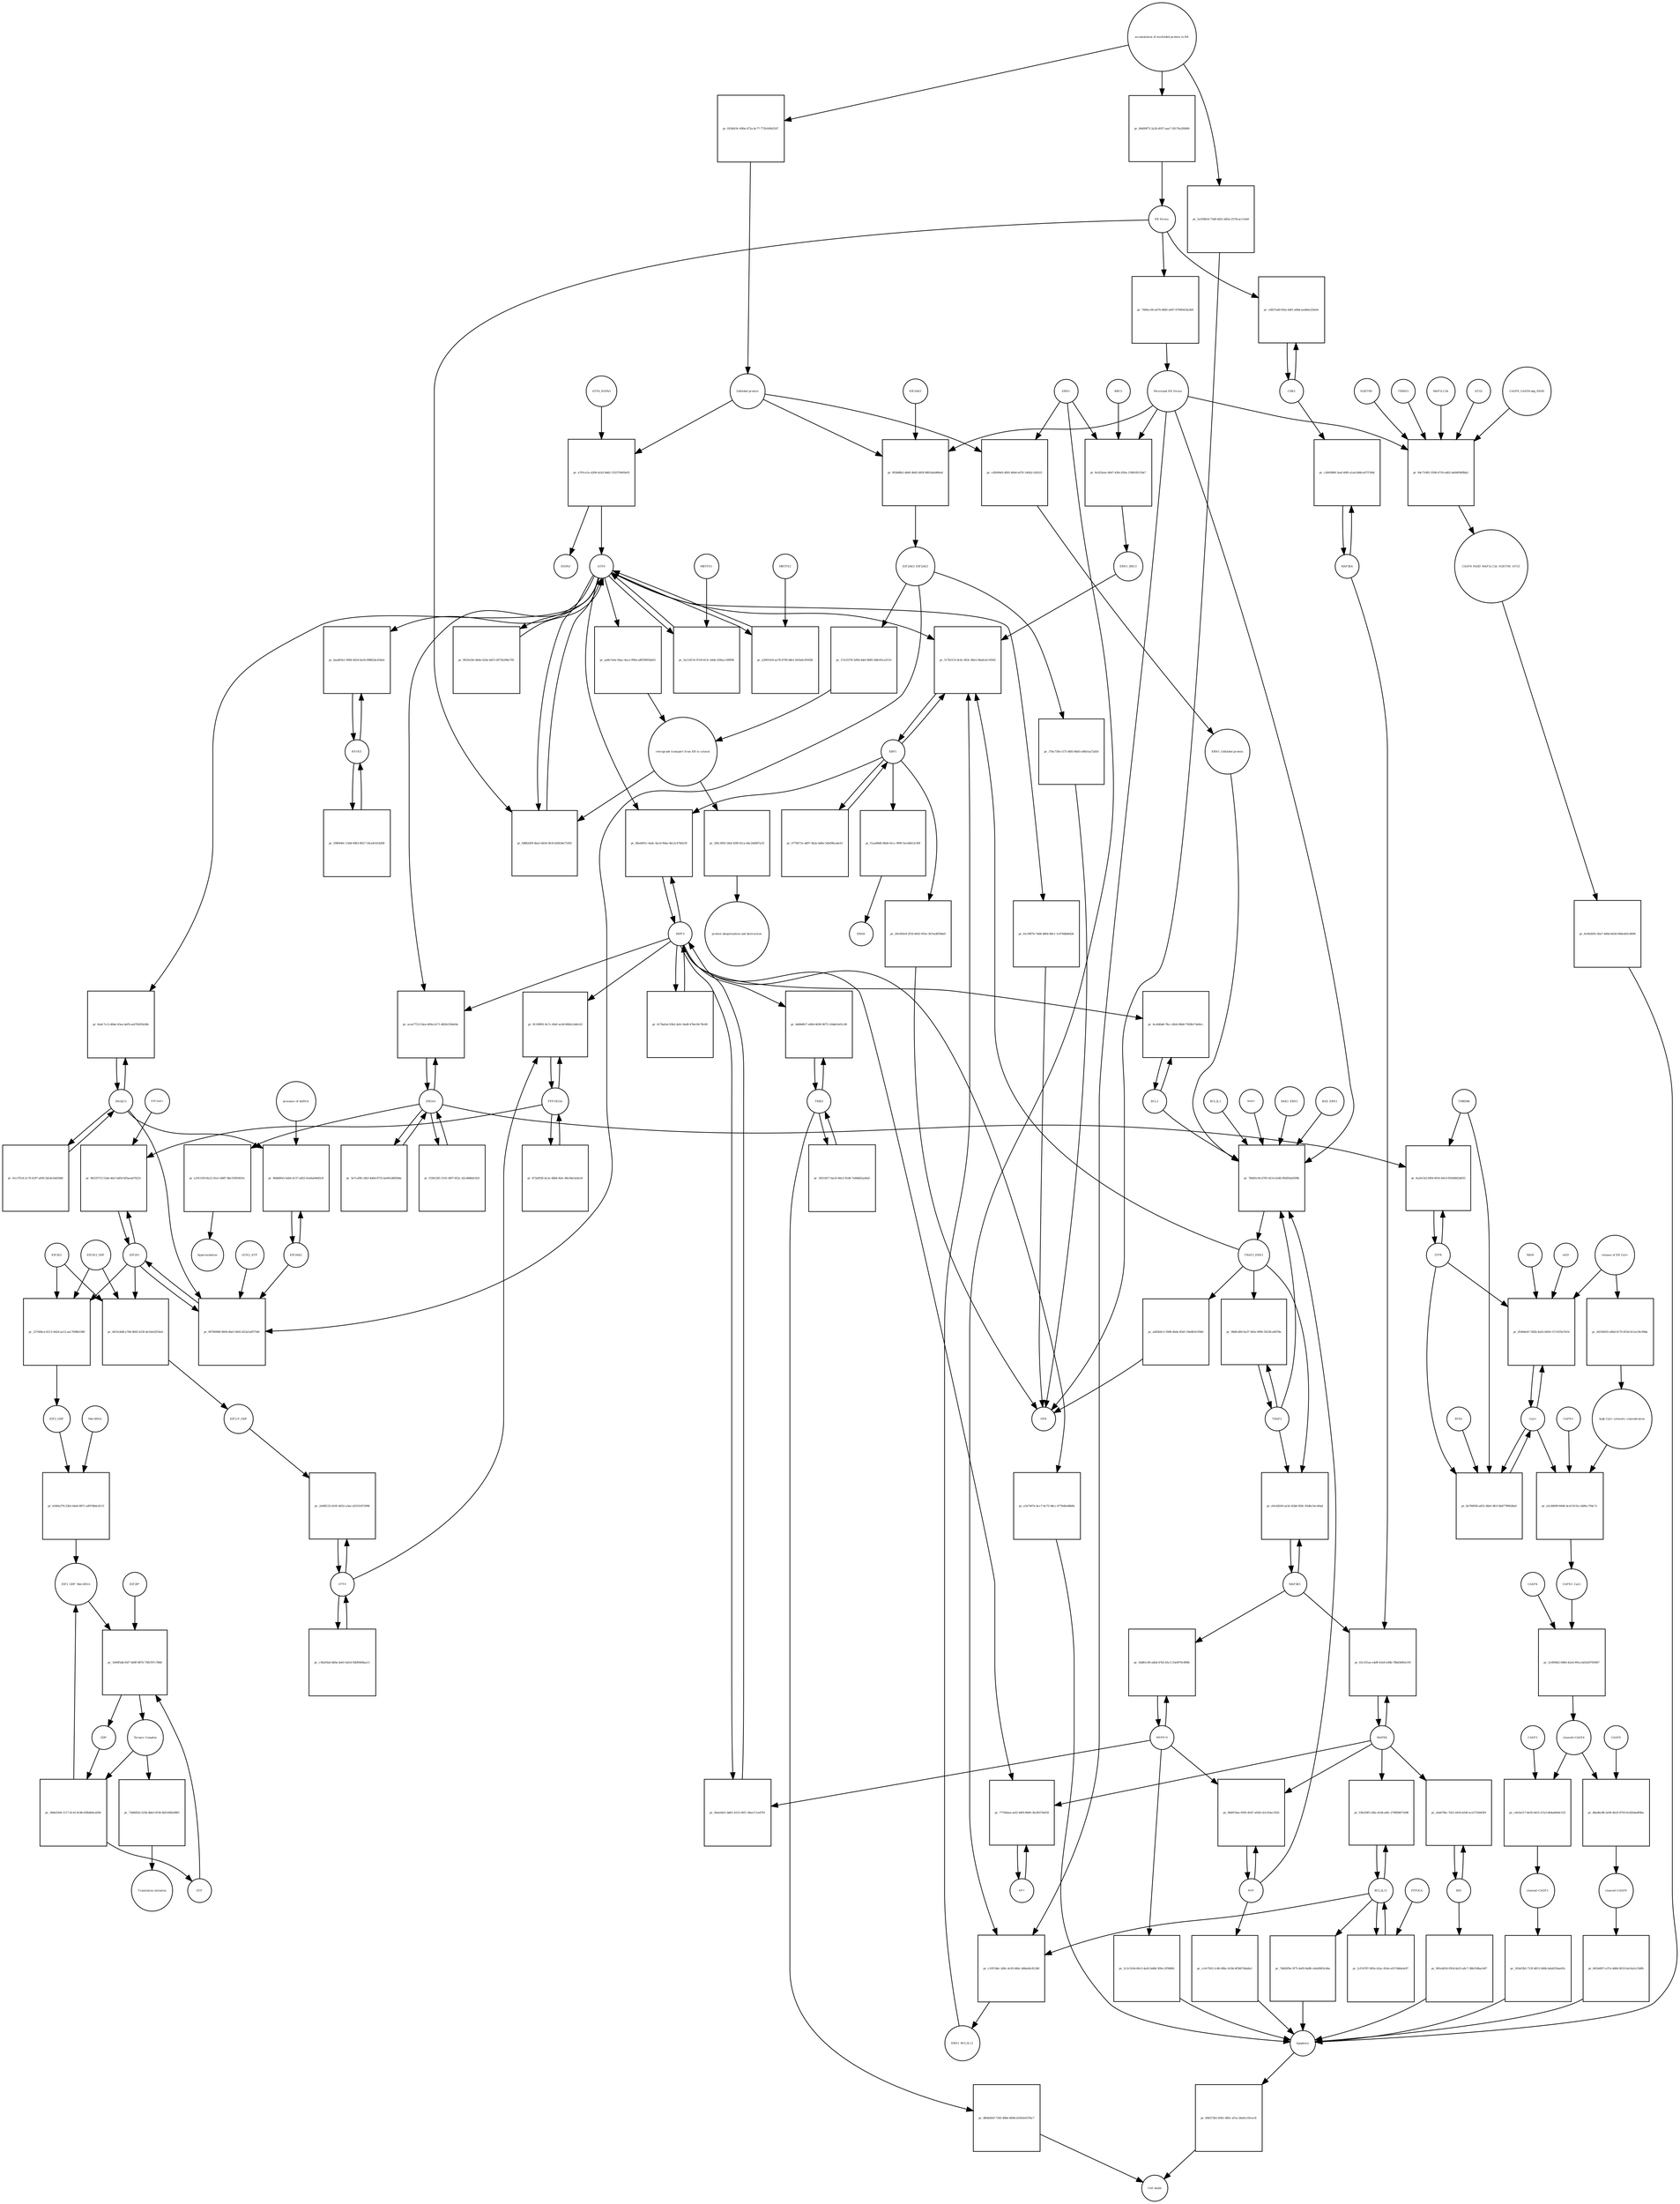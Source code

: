 strict digraph  {
ATF6_HSPA5 [annotation="", bipartite=0, cls=complex, fontsize=4, label=ATF6_HSPA5, shape=circle];
"pr_a701ce1e-4206-4cb2-8dd1-532579493e05" [annotation="", bipartite=1, cls=process, fontsize=4, label="pr_a701ce1e-4206-4cb2-8dd1-532579493e05", shape=square];
ATF6 [annotation="urn_miriam_hgnc.symbol_ATF6", bipartite=0, cls=macromolecule, fontsize=4, label=ATF6, shape=circle];
HSPA5 [annotation="urn_miriam_hgnc.symbol_HSPA5", bipartite=0, cls=macromolecule, fontsize=4, label=HSPA5, shape=circle];
"Unfolded protein" [annotation="", bipartite=0, cls=macromolecule, fontsize=4, label="Unfolded protein", shape=circle];
ERN1 [annotation="urn_miriam_hgnc.symbol_ERN1", bipartite=0, cls=macromolecule, fontsize=4, label=ERN1, shape=circle];
"pr_cd5009d3-4fb5-406d-a676-14fd2c1d5433" [annotation="", bipartite=1, cls=process, fontsize=4, label="pr_cd5009d3-4fb5-406d-a676-14fd2c1d5433", shape=square];
"ERN1_Unfolded protein" [annotation="", bipartite=0, cls=complex, fontsize=4, label="ERN1_Unfolded protein", shape=circle];
EIF2AK3_EIF2AK3 [annotation="", bipartite=0, cls=complex, fontsize=4, label=EIF2AK3_EIF2AK3, shape=circle];
"pr_57a33376-5d9d-4def-8bf0-5d8c65ca5510" [annotation="", bipartite=1, cls=process, fontsize=4, label="pr_57a33376-5d9d-4def-8bf0-5d8c65ca5510", shape=square];
"retrograde transport from ER to cytosol" [annotation="", bipartite=0, cls=phenotype, fontsize=4, label="retrograde transport from ER to cytosol", shape=circle];
"pr_aa8e7e4a-5bac-4ace-990a-a8f59995da03" [annotation="", bipartite=1, cls=process, fontsize=4, label="pr_aa8e7e4a-5bac-4ace-990a-a8f59995da03", shape=square];
"pr_26fc3959-34af-458f-81ca-6bc24d967a35" [annotation="", bipartite=1, cls=process, fontsize=4, label="pr_26fc3959-34af-458f-81ca-6bc24d967a35", shape=square];
"protein ubiquitination and destruction" [annotation="", bipartite=0, cls=phenotype, fontsize=4, label="protein ubiquitination and destruction", shape=circle];
"pr_78d45c04-d765-4214-b246-ff6d50ad599b" [annotation="", bipartite=1, cls=process, fontsize=4, label="pr_78d45c04-d765-4214-b246-ff6d50ad599b", shape=square];
TRAF2_ERN1 [annotation="", bipartite=0, cls=complex, fontsize=4, label=TRAF2_ERN1, shape=circle];
BAK1_ERN1 [annotation="", bipartite=0, cls=complex, fontsize=4, label=BAK1_ERN1, shape=circle];
BAX_ERN1 [annotation="", bipartite=0, cls=complex, fontsize=4, label=BAX_ERN1, shape=circle];
BCL2 [annotation="urn_miriam_hgnc.symbol_BCL2", bipartite=0, cls="nucleic acid feature", fontsize=4, label=BCL2, shape=circle];
BCL2L1 [annotation="urn_miriam_hgnc.symbol_BCL2L1", bipartite=0, cls=macromolecule, fontsize=4, label=BCL2L1, shape=circle];
"Persistant ER Stress" [annotation="", bipartite=0, cls=phenotype, fontsize=4, label="Persistant ER Stress", shape=circle];
BAX [annotation="urn_miriam_hgnc.symbol_BAX", bipartite=0, cls=macromolecule, fontsize=4, label=BAX, shape=circle];
BAK1 [annotation="urn_miriam_hgnc.symbol_BAK1", bipartite=0, cls=macromolecule, fontsize=4, label=BAK1, shape=circle];
TRAF2 [annotation="urn_miriam_hgnc.symbol_TRAF2", bipartite=0, cls=macromolecule, fontsize=4, label=TRAF2, shape=circle];
XBP1 [annotation="urn_miriam_hgnc.symbol_XBP1", bipartite=0, cls=macromolecule, fontsize=4, label=XBP1, shape=circle];
"pr_517b5153-dc4c-463c-86e2-6ba6c6c18562" [annotation="", bipartite=1, cls=process, fontsize=4, label="pr_517b5153-dc4c-463c-86e2-6ba6c6c18562", shape=square];
ERN1_BBC3 [annotation="", bipartite=0, cls=complex, fontsize=4, label=ERN1_BBC3, shape=circle];
ERN1_BCL2L11 [annotation="", bipartite=0, cls=complex, fontsize=4, label=ERN1_BCL2L11, shape=circle];
"pr_0776671e-dd97-4b2e-bd0e-5def98cade10" [annotation="", bipartite=1, cls=process, fontsize=4, label="pr_0776671e-dd97-4b2e-bd0e-5def98cade10", shape=square];
"pr_f1aa08d6-98a8-41cc-9f99-5ec6dd12c90f" [annotation="", bipartite=1, cls=process, fontsize=4, label="pr_f1aa08d6-98a8-41cc-9f99-5ec6dd12c90f", shape=square];
ERAD [annotation="", bipartite=0, cls=phenotype, fontsize=4, label=ERAD, shape=circle];
"pr_20c650e9-2f18-4643-955e-3b7ea4f508a9" [annotation="", bipartite=1, cls=process, fontsize=4, label="pr_20c650e9-2f18-4643-955e-3b7ea4f508a9", shape=square];
UPR [annotation="", bipartite=0, cls=phenotype, fontsize=4, label=UPR, shape=circle];
"pr_98dfcd00-0a37-445e-9f06-5923fce6878a" [annotation="", bipartite=1, cls=process, fontsize=4, label="pr_98dfcd00-0a37-445e-9f06-5923fce6878a", shape=square];
MAPK8 [annotation="urn_miriam_hgnc.symbol_MAPK8", bipartite=0, cls=macromolecule, fontsize=4, label=MAPK8, shape=circle];
"pr_63c331ae-e4d9-43e8-b38b-78b63685e195" [annotation="", bipartite=1, cls=process, fontsize=4, label="pr_63c331ae-e4d9-43e8-b38b-78b63685e195", shape=square];
MAP3K4 [annotation="urn_miriam_hgnc.symbol_MAP3K4", bipartite=0, cls=macromolecule, fontsize=4, label=MAP3K4, shape=circle];
MAP3K5 [annotation="urn_miriam_hgnc.symbol_MAP3K5", bipartite=0, cls=macromolecule, fontsize=4, label=MAP3K5, shape=circle];
MAPK14 [annotation="urn_miriam_hgnc.symbol_MAPK14", bipartite=0, cls=macromolecule, fontsize=4, label=MAPK14, shape=circle];
"pr_5dd81c69-a4b4-47b5-b5c3-33e9f70c890b" [annotation="", bipartite=1, cls=process, fontsize=4, label="pr_5dd81c69-a4b4-47b5-b5c3-33e9f70c890b", shape=square];
"pr_2c2c5164-60c3-4a42-bd8d-309cc3f588fd" [annotation="", bipartite=1, cls=process, fontsize=4, label="pr_2c2c5164-60c3-4a42-bd8d-309cc3f588fd", shape=square];
Apoptosis [annotation="", bipartite=0, cls=phenotype, fontsize=4, label=Apoptosis, shape=circle];
DDIT3 [annotation="urn_miriam_hgnc.symbol_DDIT3", bipartite=0, cls=macromolecule, fontsize=4, label=DDIT3, shape=circle];
"pr_5beed421-bd61-4315-95f1-38aa7c1ed701" [annotation="", bipartite=1, cls=process, fontsize=4, label="pr_5beed421-bd61-4315-95f1-38aa7c1ed701", shape=square];
"pr_e3e7407a-bcc7-4c75-9dcc-677b4fa48b0b" [annotation="", bipartite=1, cls=process, fontsize=4, label="pr_e3e7407a-bcc7-4c75-9dcc-677b4fa48b0b", shape=square];
"pr_4cefd6dd-78cc-4feb-96b8-7928b17de8cc" [annotation="", bipartite=1, cls=process, fontsize=4, label="pr_4cefd6dd-78cc-4feb-96b8-7928b17de8cc", shape=square];
"pr_fd882d59-4ba3-4b34-9fc8-b56f3de71845" [annotation="", bipartite=1, cls=process, fontsize=4, label="pr_fd882d59-4ba3-4b34-9fc8-b56f3de71845", shape=square];
"ER Stress" [annotation="", bipartite=0, cls=phenotype, fontsize=4, label="ER Stress", shape=circle];
"pr_5a11d116-97e9-413c-b44e-436acc5f6f96" [annotation="", bipartite=1, cls=process, fontsize=4, label="pr_5a11d116-97e9-413c-b44e-436acc5f6f96", shape=square];
MBTPS1 [annotation="urn_miriam_hgnc.symbol_MBTPS1", bipartite=0, cls=macromolecule, fontsize=4, label=MBTPS1, shape=circle];
"pr_a20010c8-aa78-4709-b8e1-b93a6c9592bf" [annotation="", bipartite=1, cls=process, fontsize=4, label="pr_a20010c8-aa78-4709-b8e1-b93a6c9592bf", shape=square];
MBTPS2 [annotation="urn_miriam_hgnc.symbol_MBTPS2", bipartite=0, cls=macromolecule, fontsize=4, label=MBTPS2, shape=circle];
"pr_9025e5fe-b6de-420a-bd15-d972b296e795" [annotation="", bipartite=1, cls=process, fontsize=4, label="pr_9025e5fe-b6de-420a-bd15-d972b296e795", shape=square];
"pr_417bafa4-03b2-4efc-9ad0-47be18c78c80" [annotation="", bipartite=1, cls=process, fontsize=4, label="pr_417bafa4-03b2-4efc-9ad0-47be18c78c80", shape=square];
"pr_86ed491c-6adc-4acb-99aa-4bc5c47b0259" [annotation="", bipartite=1, cls=process, fontsize=4, label="pr_86ed491c-6adc-4acb-99aa-4bc5c47b0259", shape=square];
EIF2S1 [annotation="urn_miriam_hgnc.symbol_EIF2S1", bipartite=0, cls=macromolecule, fontsize=4, label=EIF2S1, shape=circle];
"pr_89706968-0b94-4be5-8443-823a5af07546" [annotation="", bipartite=1, cls=process, fontsize=4, label="pr_89706968-0b94-4be5-8443-823a5af07546", shape=square];
GCN2_ATP [annotation="", bipartite=0, cls=complex, fontsize=4, label=GCN2_ATP, shape=circle];
EIF2AK2 [annotation="urn_miriam_hgnc.symbol_EIF2AK2", bipartite=0, cls=macromolecule, fontsize=4, label=EIF2AK2, shape=circle];
DNAJC3 [annotation="urn_miriam_hgnc.symbol_DNAJC3", bipartite=0, cls=macromolecule, fontsize=4, label=DNAJC3, shape=circle];
EIF2S2 [annotation="urn_miriam_hgnc.symbol_EIF2S2", bipartite=0, cls=macromolecule, fontsize=4, label=EIF2S2, shape=circle];
"pr_22740bce-6213-442d-ae12-aec7698b3380" [annotation="", bipartite=1, cls=process, fontsize=4, label="pr_22740bce-6213-442d-ae12-aec7698b3380", shape=square];
EIF2S3_GDP [annotation="", bipartite=0, cls=complex, fontsize=4, label=EIF2S3_GDP, shape=circle];
EIF2_GDP [annotation="", bipartite=0, cls=complex, fontsize=4, label=EIF2_GDP, shape=circle];
"EIF2_GDP_Met-tRNA" [annotation="", bipartite=0, cls=complex, fontsize=4, label="EIF2_GDP_Met-tRNA", shape=circle];
"pr_1669f5db-65f7-469f-9870-75fb787c7868" [annotation="", bipartite=1, cls=process, fontsize=4, label="pr_1669f5db-65f7-469f-9870-75fb787c7868", shape=square];
"Ternary Complex" [annotation="", bipartite=0, cls=complex, fontsize=4, label="Ternary Complex", shape=circle];
"EIF2B*" [annotation="", bipartite=0, cls=complex, fontsize=4, label="EIF2B*", shape=circle];
GTP [annotation="urn_miriam_obo.chebi_CHEBI%3A57600", bipartite=0, cls="simple chemical", fontsize=4, label=GTP, shape=circle];
GDP [annotation="urn_miriam_obo.chebi_CHEBI%3A65180", bipartite=0, cls="simple chemical", fontsize=4, label=GDP, shape=circle];
"pr_366e0304-1117-4116-9c9b-65fb464cd290" [annotation="", bipartite=1, cls=process, fontsize=4, label="pr_366e0304-1117-4116-9c9b-65fb464cd290", shape=square];
ATF4 [annotation="urn_miriam_hgnc.symbol_ATF4", bipartite=0, cls=macromolecule, fontsize=4, label=ATF4, shape=circle];
"pr_2e68f125-d105-4032-a3ee-af253187299b" [annotation="", bipartite=1, cls=process, fontsize=4, label="pr_2e68f125-d105-4032-a3ee-af253187299b", shape=square];
"EIF2-P_GDP" [annotation="", bipartite=0, cls=complex, fontsize=4, label="EIF2-P_GDP", shape=circle];
"pr_c30a93a0-db9a-4e61-bd1d-92bf9408aa11" [annotation="", bipartite=1, cls=process, fontsize=4, label="pr_c30a93a0-db9a-4e61-bd1d-92bf9408aa11", shape=square];
PPP1R15A [annotation="urn_miriam_hgnc.symbol_PPP1R15A", bipartite=0, cls=macromolecule, fontsize=4, label=PPP1R15A, shape=circle];
"pr_81189f01-8c7c-49ef-acb9-8fdb1cbbfc43" [annotation="", bipartite=1, cls=process, fontsize=4, label="pr_81189f01-8c7c-49ef-acb9-8fdb1cbbfc43", shape=square];
"pr_872af926-dc2e-48b4-9efc-86c9de3a0a18" [annotation="", bipartite=1, cls=process, fontsize=4, label="pr_872af926-dc2e-48b4-9efc-86c9de3a0a18", shape=square];
"pr_73d60f2d-325b-4bb3-9530-8d5160b208f5" [annotation="", bipartite=1, cls=process, fontsize=4, label="pr_73d60f2d-325b-4bb3-9530-8d5160b208f5", shape=square];
"Translation initiation" [annotation="", bipartite=0, cls=phenotype, fontsize=4, label="Translation initiation", shape=circle];
"pr_e0cd2b50-ae3e-42bb-928c-83d6c5ec40ad" [annotation="", bipartite=1, cls=process, fontsize=4, label="pr_e0cd2b50-ae3e-42bb-928c-83d6c5ec40ad", shape=square];
ERO1A [annotation="urn_miriam_hgnc.symbol_ERO1A", bipartite=0, cls=macromolecule, fontsize=4, label=ERO1A, shape=circle];
"pr_acee7723-53ea-409a-b171-d82b1504efdc" [annotation="", bipartite=1, cls=process, fontsize=4, label="pr_acee7723-53ea-409a-b171-d82b1504efdc", shape=square];
"pr_f3381285-5191-4f97-852c-42cd68bd1420" [annotation="", bipartite=1, cls=process, fontsize=4, label="pr_f3381285-5191-4f97-852c-42cd68bd1420", shape=square];
"pr_0b535715-53eb-4dcf-bd54-bf5aeab78221" [annotation="", bipartite=1, cls=process, fontsize=4, label="pr_0b535715-53eb-4dcf-bd54-bf5aeab78221", shape=square];
EIF2AK1 [annotation="urn_miriam_hgnc.symbol_EIF2AK1", bipartite=0, cls=macromolecule, fontsize=4, label=EIF2AK1, shape=circle];
"pr_0b697dea-9395-4547-a938-cb1c83ac5502" [annotation="", bipartite=1, cls=process, fontsize=4, label="pr_0b697dea-9395-4547-a938-cb1c83ac5502", shape=square];
"pr_ccfe7503-1c86-49bc-b19d-df36076da8a1" [annotation="", bipartite=1, cls=process, fontsize=4, label="pr_ccfe7503-1c86-49bc-b19d-df36076da8a1", shape=square];
"Ca2+" [annotation="urn_miriam_obo.chebi_CHEBI%3A29108", bipartite=0, cls="simple chemical", fontsize=4, label="Ca2+", shape=circle];
"pr_d5464eb7-582b-4a42-b656-157c835e7b1b" [annotation="", bipartite=1, cls=process, fontsize=4, label="pr_d5464eb7-582b-4a42-b656-157c835e7b1b", shape=square];
"release of ER Ca2+" [annotation="", bipartite=0, cls=phenotype, fontsize=4, label="release of ER Ca2+", shape=circle];
ITPR [annotation="urn_miriam_hgnc.symbol_ITPR1|urn_miriam_hgnc.symbol_ITPR2|urn_miriam_hgnc.symbol_ITPR3", bipartite=0, cls=macromolecule, fontsize=4, label=ITPR, shape=circle];
MAM [annotation="", bipartite=0, cls=phenotype, fontsize=4, label=MAM, shape=circle];
s619 [annotation="", bipartite=0, cls=complex, fontsize=4, label=s619, shape=circle];
"pr_c2b93888-3aaf-40f0-a1ad-b88ced73749d" [annotation="", bipartite=1, cls=process, fontsize=4, label="pr_c2b93888-3aaf-40f0-a1ad-b88ced73749d", shape=square];
CDK5 [annotation="urn_miriam_hgnc.symbol_CDK5", bipartite=0, cls=macromolecule, fontsize=4, label=CDK5, shape=circle];
"pr_c6837ad0-f02e-4df1-a0bd-aed44e220e0c" [annotation="", bipartite=1, cls="uncertain process", fontsize=4, label="pr_c6837ad0-f02e-4df1-a0bd-aed44e220e0c", shape=square];
"pr_00d373b1-839c-485c-af1a-24a9cc05cec8" [annotation="", bipartite=1, cls=process, fontsize=4, label="pr_00d373b1-839c-485c-af1a-24a9cc05cec8", shape=square];
"Cell death" [annotation="", bipartite=0, cls=phenotype, fontsize=4, label="Cell death", shape=circle];
"pr_be78495b-a651-4bb1-8fcf-8a87789628a0" [annotation="", bipartite=1, cls=process, fontsize=4, label="pr_be78495b-a651-4bb1-8fcf-8a87789628a0", shape=square];
TMBIM6 [annotation="urn_miriam_hgnc.symbol_TMBIM6", bipartite=0, cls=macromolecule, fontsize=4, label=TMBIM6, shape=circle];
RYR1 [annotation="urn_miriam_hgnc.symbol_RYR1", bipartite=0, cls=macromolecule, fontsize=4, label=RYR1, shape=circle];
EIF2AK3 [annotation="urn_miriam_hgnc.symbol_EIF2AK3", bipartite=0, cls=macromolecule, fontsize=4, label=EIF2AK3, shape=circle];
"pr_f83b88b2-4b60-4b82-883f-8861bab966ed" [annotation="", bipartite=1, cls=process, fontsize=4, label="pr_f83b88b2-4b60-4b82-883f-8861bab966ed", shape=square];
"pr_a19131f9-8a12-41e1-b887-8bc55993816c" [annotation="", bipartite=1, cls=process, fontsize=4, label="pr_a19131f9-8a12-41e1-b887-8bc55993816c", shape=square];
hyperoxidation [annotation="", bipartite=0, cls=phenotype, fontsize=4, label=hyperoxidation, shape=circle];
"pr_3e7cef8f-c6b3-4d0d-8755-ba941d8658de" [annotation="", bipartite=1, cls=process, fontsize=4, label="pr_3e7cef8f-c6b3-4d0d-8755-ba941d8658de", shape=square];
"pr_7694cc00-a676-48d5-a697-67000418a5b9" [annotation="", bipartite=1, cls=process, fontsize=4, label="pr_7694cc00-a676-48d5-a697-67000418a5b9", shape=square];
"CASP8_CASP8-ubq_FADD" [annotation="", bipartite=0, cls=complex, fontsize=4, label="CASP8_CASP8-ubq_FADD", shape=circle];
"pr_84c71085-3598-4718-ad62-de84f94f9bb2" [annotation="", bipartite=1, cls=process, fontsize=4, label="pr_84c71085-3598-4718-ad62-de84f94f9bb2", shape=square];
"SQSTM1 " [annotation="urn_miriam_hgnc.symbol_SQSTM1", bipartite=0, cls=macromolecule, fontsize=4, label="SQSTM1 ", shape=circle];
CASP8_FADD_MAP1LC3A_SQSTM1_ATG5 [annotation="", bipartite=0, cls=complex, fontsize=4, label=CASP8_FADD_MAP1LC3A_SQSTM1_ATG5, shape=circle];
TRIM13 [annotation="urn_miriam_hgnc.symbol_TRIM13", bipartite=0, cls=macromolecule, fontsize=4, label=TRIM13, shape=circle];
MAP1LC3A [annotation="urn_miriam_hgnc.symbol_MAP1LC3A", bipartite=0, cls=macromolecule, fontsize=4, label=MAP1LC3A, shape=circle];
ATG5 [annotation="urn_miriam_hgnc.symbol_ATG5", bipartite=0, cls=macromolecule, fontsize=4, label=ATG5, shape=circle];
"pr_6c662005-3ba7-406d-b03d-60be445c8006" [annotation="", bipartite=1, cls=process, fontsize=4, label="pr_6c662005-3ba7-406d-b03d-60be445c8006", shape=square];
"AP-1" [annotation="urn_miriam_hgnc.symbol_FOS|urn_miriam_hgnc.symbol_FOSB|urn_miriam_hgnc.symbol_FOSL1|urn_miriam_hgnc.symbol_FOSL2|urn_miriam_hgnc.symbol_JUN|urn_miriam_hgnc.symbol_JUNB|urn_miriam_hgnc.symbol_JUND", bipartite=0, cls=macromolecule, fontsize=4, label="AP-1", shape=circle];
"pr_7770daaa-aef2-44f0-8669-3bcf8374d25f" [annotation="", bipartite=1, cls=process, fontsize=4, label="pr_7770daaa-aef2-44f0-8669-3bcf8374d25f", shape=square];
"pr_96dbf843-0eb4-4137-a825-fea9ab94d5c8" [annotation="", bipartite=1, cls=process, fontsize=4, label="pr_96dbf843-0eb4-4137-a825-fea9ab94d5c8", shape=square];
"presence of dsRNA" [annotation="", bipartite=0, cls=phenotype, fontsize=4, label="presence of dsRNA", shape=circle];
"Met-tRNA" [annotation="urn_miriam_hgnc_HGNC%3A34779", bipartite=0, cls="nucleic acid feature", fontsize=4, label="Met-tRNA", shape=circle];
"pr_b340a379-23b3-44a0-8871-a897db4cd115" [annotation="", bipartite=1, cls=process, fontsize=4, label="pr_b340a379-23b3-44a0-8871-a897db4cd115", shape=square];
"pr_6633cbd8-e76d-4845-b33f-de16e62f1be4" [annotation="", bipartite=1, cls=process, fontsize=4, label="pr_6633cbd8-e76d-4845-b33f-de16e62f1be4", shape=square];
"accumulation of misfolded protein in ER" [annotation="", bipartite=0, cls=phenotype, fontsize=4, label="accumulation of misfolded protein in ER", shape=circle];
"pr_f428d19c-690a-472a-bc77-772b160b5247" [annotation="", bipartite=1, cls=process, fontsize=4, label="pr_f428d19c-690a-472a-bc77-772b160b5247", shape=square];
"pr_84409f75-2a2b-4937-aae7-56176a200fd9" [annotation="", bipartite=1, cls=process, fontsize=4, label="pr_84409f75-2a2b-4937-aae7-56176a200fd9", shape=square];
"pr_2e109b18-73d0-4421-b83a-2570cac11eb9" [annotation="", bipartite=1, cls=process, fontsize=4, label="pr_2e109b18-73d0-4421-b83a-2570cac11eb9", shape=square];
"pr_37bc73f4-c573-4f83-8b45-a98cfaa72d16" [annotation="", bipartite=1, cls=process, fontsize=4, label="pr_37bc73f4-c573-4f83-8b45-a98cfaa72d16", shape=square];
"pr_a682b9c3-3948-46de-85d1-59e861fcf94d" [annotation="", bipartite=1, cls=process, fontsize=4, label="pr_a682b9c3-3948-46de-85d1-59e861fcf94d", shape=square];
"pr_41c09f7b-7dd4-4804-88c1-1c676dbbfd2b" [annotation="", bipartite=1, cls=process, fontsize=4, label="pr_41c09f7b-7dd4-4804-88c1-1c676dbbfd2b", shape=square];
BCL2L11 [annotation="urn_miriam_hgnc.symbol_BCL2L11", bipartite=0, cls=macromolecule, fontsize=4, label=BCL2L11, shape=circle];
"pr_f3b529f5-24fa-41d4-a6fc-279858671b98" [annotation="", bipartite=1, cls=process, fontsize=4, label="pr_f3b529f5-24fa-41d4-a6fc-279858671b98", shape=square];
BID [annotation="urn_miriam_hgnc.symbol_BID", bipartite=0, cls=macromolecule, fontsize=4, label=BID, shape=circle];
"pr_a0a67fbc-7d21-4416-b54f-ece571b943f4" [annotation="", bipartite=1, cls=process, fontsize=4, label="pr_a0a67fbc-7d21-4416-b54f-ece571b943f4", shape=square];
"pr_7db92f9e-5f75-4ef9-9a88-c4eb0903c44a" [annotation="", bipartite=1, cls=process, fontsize=4, label="pr_7db92f9e-5f75-4ef9-9a88-c4eb0903c44a", shape=square];
"pr_991ed616-f954-4a53-a8c7-38b559bacb97" [annotation="", bipartite=1, cls=process, fontsize=4, label="pr_991ed616-f954-4a53-a8c7-38b559bacb97", shape=square];
"pr_c1057ddc-2d9c-4c83-b84c-b86a64c81266" [annotation="", bipartite=1, cls=process, fontsize=4, label="pr_c1057ddc-2d9c-4c83-b84c-b86a64c81266", shape=square];
"pr_8c625eee-4647-43fe-836a-1598545159a7" [annotation="", bipartite=1, cls=process, fontsize=4, label="pr_8c625eee-4647-43fe-836a-1598545159a7", shape=square];
BBC3 [annotation="urn_miriam_hgnc.symbol_BBC3", bipartite=0, cls=macromolecule, fontsize=4, label=BBC3, shape=circle];
"pr_2cf14787-005e-42ac-816e-e017d46e4e97" [annotation="", bipartite=1, cls=process, fontsize=4, label="pr_2cf14787-005e-42ac-816e-e017d46e4e97", shape=square];
PPP2CA [annotation="urn_miriam_hgnc.symbol_PPP2CA", bipartite=0, cls=macromolecule, fontsize=4, label=PPP2CA, shape=circle];
TRIB3 [annotation="urn_miriam_hgnc.symbol_TRIB3", bipartite=0, cls=macromolecule, fontsize=4, label=TRIB3, shape=circle];
"pr_4d68d817-e6b9-4658-9075-164de5e01c06" [annotation="", bipartite=1, cls=process, fontsize=4, label="pr_4d68d817-e6b9-4658-9075-164de5e01c06", shape=square];
"pr_34510f17-ba10-40e3-91d6-7e88d02ae8a9" [annotation="", bipartite=1, cls=process, fontsize=4, label="pr_34510f17-ba10-40e3-91d6-7e88d02ae8a9", shape=square];
"pr_4fb4e820-7343-488e-869d-b1843e037bc7" [annotation="", bipartite=1, cls=process, fontsize=4, label="pr_4fb4e820-7343-488e-869d-b1843e037bc7", shape=square];
"pr_44194455-a86d-4170-833d-411ecf4c99da" [annotation="", bipartite=1, cls=process, fontsize=4, label="pr_44194455-a86d-4170-833d-411ecf4c99da", shape=square];
"high Ca2+ cytosolic concentration" [annotation="", bipartite=0, cls=phenotype, fontsize=4, label="high Ca2+ cytosolic concentration", shape=circle];
"pr_8a4c7cc3-d0de-43ea-bef9-ea478205b3db" [annotation="", bipartite=1, cls=process, fontsize=4, label="pr_8a4c7cc3-d0de-43ea-bef9-ea478205b3db", shape=square];
"pr_61c37fc8-2c76-4187-af09-5dcde54d59d6" [annotation="", bipartite=1, cls=process, fontsize=4, label="pr_61c37fc8-2c76-4187-af09-5dcde54d59d6", shape=square];
"pr_fea9c543-f6f4-4916-b9c9-f05d6843d035" [annotation="", bipartite=1, cls=process, fontsize=4, label="pr_fea9c543-f6f4-4916-b9c9-f05d6843d035", shape=square];
CASP4 [annotation="urn_miriam_hgnc.symbol_CASP4", bipartite=0, cls=macromolecule, fontsize=4, label=CASP4, shape=circle];
"pr_2c6f9462-69b0-42e4-991a-bd1b29765967" [annotation="", bipartite=1, cls=process, fontsize=4, label="pr_2c6f9462-69b0-42e4-991a-bd1b29765967", shape=square];
"cleaved~CASP4" [annotation="urn_miriam_hgnc.symbol_CASP4", bipartite=0, cls=macromolecule, fontsize=4, label="cleaved~CASP4", shape=circle];
"CAPN1_Ca2+" [annotation="", bipartite=0, cls=complex, fontsize=4, label="CAPN1_Ca2+", shape=circle];
CASP3 [annotation="urn_miriam_hgnc.symbol_CASP3", bipartite=0, cls=macromolecule, fontsize=4, label=CASP3, shape=circle];
"pr_c0e5a517-8e50-4431-b7a3-d64ad640c532" [annotation="", bipartite=1, cls=process, fontsize=4, label="pr_c0e5a517-8e50-4431-b7a3-d64ad640c532", shape=square];
"cleaved~CASP3" [annotation="urn_miriam_hgnc.symbol_CASP3", bipartite=0, cls=macromolecule, fontsize=4, label="cleaved~CASP3", shape=circle];
CASP9 [annotation="urn_miriam_hgnc.symbol_CSAP9", bipartite=0, cls=macromolecule, fontsize=4, label=CASP9, shape=circle];
"pr_dbedbc88-2e90-4b14-8793-6cd50dedf0ba" [annotation="", bipartite=1, cls=process, fontsize=4, label="pr_dbedbc88-2e90-4b14-8793-6cd50dedf0ba", shape=square];
"cleaved~CASP9" [annotation="urn_miriam_hgnc.symbol_CASP9", bipartite=0, cls=macromolecule, fontsize=4, label="cleaved~CASP9", shape=circle];
CAPN1 [annotation="urn_miriam_hgnc.symbol_CAPN1", bipartite=0, cls=macromolecule, fontsize=4, label=CAPN1, shape=circle];
"pr_a5c46099-8440-4cef-811b-c4d9cc704c7c" [annotation="", bipartite=1, cls=process, fontsize=4, label="pr_a5c46099-8440-4cef-811b-c4d9cc704c7c", shape=square];
"pr_203ef3b5-712f-4815-949b-0ab4259ae83c" [annotation="", bipartite=1, cls=process, fontsize=4, label="pr_203ef3b5-712f-4815-949b-0ab4259ae83c", shape=square];
"pr_661b4f07-e37e-4d06-9033-6e16a5c536fb" [annotation="", bipartite=1, cls=process, fontsize=4, label="pr_661b4f07-e37e-4d06-9033-6e16a5c536fb", shape=square];
HYOU1 [annotation="urn_miriam_hgnc.symbol_HYOU1", bipartite=0, cls=macromolecule, fontsize=4, label=HYOU1, shape=circle];
"pr_baad03e1-f684-4024-ba54-68882dcd34a4" [annotation="", bipartite=1, cls=process, fontsize=4, label="pr_baad03e1-f684-4024-ba54-68882dcd34a4", shape=square];
"pr_598f440c-53dd-4963-8627-54ca8141d268" [annotation="", bipartite=1, cls=process, fontsize=4, label="pr_598f440c-53dd-4963-8627-54ca8141d268", shape=square];
ATF6_HSPA5 -> "pr_a701ce1e-4206-4cb2-8dd1-532579493e05"  [annotation="", interaction_type=consumption];
"pr_a701ce1e-4206-4cb2-8dd1-532579493e05" -> ATF6  [annotation="", interaction_type=production];
"pr_a701ce1e-4206-4cb2-8dd1-532579493e05" -> HSPA5  [annotation="", interaction_type=production];
ATF6 -> "pr_aa8e7e4a-5bac-4ace-990a-a8f59995da03"  [annotation="", interaction_type=consumption];
ATF6 -> "pr_517b5153-dc4c-463c-86e2-6ba6c6c18562"  [annotation="urn_miriam_pubmed_26587781|urn_miriam_pubmed_23430059", interaction_type=catalysis];
ATF6 -> "pr_fd882d59-4ba3-4b34-9fc8-b56f3de71845"  [annotation="", interaction_type=consumption];
ATF6 -> "pr_5a11d116-97e9-413c-b44e-436acc5f6f96"  [annotation="", interaction_type=consumption];
ATF6 -> "pr_a20010c8-aa78-4709-b8e1-b93a6c9592bf"  [annotation="", interaction_type=consumption];
ATF6 -> "pr_9025e5fe-b6de-420a-bd15-d972b296e795"  [annotation="", interaction_type=consumption];
ATF6 -> "pr_86ed491c-6adc-4acb-99aa-4bc5c47b0259"  [annotation="urn_miriam_pubmed_26587781|urn_miriam_pubmed_17991856|urn_miriam_pubmed_28843399", interaction_type=catalysis];
ATF6 -> "pr_acee7723-53ea-409a-b171-d82b1504efdc"  [annotation="urn_miriam_pubmed_23850759|urn_miriam_pubmed_25387528", interaction_type=catalysis];
ATF6 -> "pr_41c09f7b-7dd4-4804-88c1-1c676dbbfd2b"  [annotation="", interaction_type=consumption];
ATF6 -> "pr_8a4c7cc3-d0de-43ea-bef9-ea478205b3db"  [annotation="urn_miriam_pubmed_12601012|urn_miriam_pubmed_18360008", interaction_type=catalysis];
ATF6 -> "pr_baad03e1-f684-4024-ba54-68882dcd34a4"  [annotation=urn_miriam_pubmed_18360008, interaction_type=catalysis];
"Unfolded protein" -> "pr_a701ce1e-4206-4cb2-8dd1-532579493e05"  [annotation="urn_miriam_pubmed_19509052|urn_miriam_pubmed_12847084|urn_miriam_pubmed_23850759", interaction_type=catalysis];
"Unfolded protein" -> "pr_cd5009d3-4fb5-406d-a676-14fd2c1d5433"  [annotation="", interaction_type=consumption];
"Unfolded protein" -> "pr_f83b88b2-4b60-4b82-883f-8861bab966ed"  [annotation=urn_miriam_pubmed_17991856, interaction_type=catalysis];
ERN1 -> "pr_cd5009d3-4fb5-406d-a676-14fd2c1d5433"  [annotation="", interaction_type=consumption];
ERN1 -> "pr_c1057ddc-2d9c-4c83-b84c-b86a64c81266"  [annotation="", interaction_type=consumption];
ERN1 -> "pr_8c625eee-4647-43fe-836a-1598545159a7"  [annotation="", interaction_type=consumption];
"pr_cd5009d3-4fb5-406d-a676-14fd2c1d5433" -> "ERN1_Unfolded protein"  [annotation="", interaction_type=production];
"ERN1_Unfolded protein" -> "pr_78d45c04-d765-4214-b246-ff6d50ad599b"  [annotation="", interaction_type=consumption];
EIF2AK3_EIF2AK3 -> "pr_57a33376-5d9d-4def-8bf0-5d8c65ca5510"  [annotation="", interaction_type=consumption];
EIF2AK3_EIF2AK3 -> "pr_89706968-0b94-4be5-8443-823a5af07546"  [annotation="urn_miriam_pubmed_12667446|urn_miriam_pubmed_16246152|urn_miriam_pubmed_12601012|urn_miriam_pubmed_23850759|urn_miriam_pubmed_18360008|urn_miriam_pubmed_26587781", interaction_type=catalysis];
EIF2AK3_EIF2AK3 -> "pr_37bc73f4-c573-4f83-8b45-a98cfaa72d16"  [annotation="", interaction_type=consumption];
"pr_57a33376-5d9d-4def-8bf0-5d8c65ca5510" -> "retrograde transport from ER to cytosol"  [annotation="", interaction_type=production];
"retrograde transport from ER to cytosol" -> "pr_26fc3959-34af-458f-81ca-6bc24d967a35"  [annotation="", interaction_type=consumption];
"retrograde transport from ER to cytosol" -> "pr_fd882d59-4ba3-4b34-9fc8-b56f3de71845"  [annotation="urn_miriam_pubmed_18360008|urn_miriam_pubmed_17991856|urn_miriam_pubmed_26587781|urn_miriam_pubmed_12847084", interaction_type=inhibition];
"pr_aa8e7e4a-5bac-4ace-990a-a8f59995da03" -> "retrograde transport from ER to cytosol"  [annotation="", interaction_type=production];
"pr_26fc3959-34af-458f-81ca-6bc24d967a35" -> "protein ubiquitination and destruction"  [annotation="", interaction_type=production];
"pr_78d45c04-d765-4214-b246-ff6d50ad599b" -> TRAF2_ERN1  [annotation="", interaction_type=production];
TRAF2_ERN1 -> "pr_517b5153-dc4c-463c-86e2-6ba6c6c18562"  [annotation="urn_miriam_pubmed_26587781|urn_miriam_pubmed_23430059", interaction_type=catalysis];
TRAF2_ERN1 -> "pr_98dfcd00-0a37-445e-9f06-5923fce6878a"  [annotation=urn_miriam_pubmed_23850759, interaction_type=catalysis];
TRAF2_ERN1 -> "pr_e0cd2b50-ae3e-42bb-928c-83d6c5ec40ad"  [annotation=urn_miriam_pubmed_23850759, interaction_type=catalysis];
TRAF2_ERN1 -> "pr_a682b9c3-3948-46de-85d1-59e861fcf94d"  [annotation="", interaction_type=consumption];
BAK1_ERN1 -> "pr_78d45c04-d765-4214-b246-ff6d50ad599b"  [annotation="urn_miriam_pubmed_23850759|urn_miriam_pubmed_23430059|urn_miriam_pubmed_26587781", interaction_type=catalysis];
BAX_ERN1 -> "pr_78d45c04-d765-4214-b246-ff6d50ad599b"  [annotation="urn_miriam_pubmed_23850759|urn_miriam_pubmed_23430059|urn_miriam_pubmed_26587781", interaction_type=catalysis];
BCL2 -> "pr_78d45c04-d765-4214-b246-ff6d50ad599b"  [annotation="urn_miriam_pubmed_23850759|urn_miriam_pubmed_23430059|urn_miriam_pubmed_26587781", interaction_type=inhibition];
BCL2 -> "pr_4cefd6dd-78cc-4feb-96b8-7928b17de8cc"  [annotation="", interaction_type=consumption];
BCL2L1 -> "pr_78d45c04-d765-4214-b246-ff6d50ad599b"  [annotation="urn_miriam_pubmed_23850759|urn_miriam_pubmed_23430059|urn_miriam_pubmed_26587781", interaction_type=inhibition];
"Persistant ER Stress" -> "pr_78d45c04-d765-4214-b246-ff6d50ad599b"  [annotation="urn_miriam_pubmed_23850759|urn_miriam_pubmed_23430059|urn_miriam_pubmed_26587781", interaction_type=inhibition];
"Persistant ER Stress" -> "pr_f83b88b2-4b60-4b82-883f-8861bab966ed"  [annotation=urn_miriam_pubmed_17991856, interaction_type=catalysis];
"Persistant ER Stress" -> "pr_84c71085-3598-4718-ad62-de84f94f9bb2"  [annotation=urn_miriam_pubmed_17991856, interaction_type=catalysis];
"Persistant ER Stress" -> "pr_c1057ddc-2d9c-4c83-b84c-b86a64c81266"  [annotation="urn_miriam_pubmed_23850759|urn_miriam_pubmed_23430059|urn_miriam_pubmed_26587781", interaction_type=inhibition];
"Persistant ER Stress" -> "pr_8c625eee-4647-43fe-836a-1598545159a7"  [annotation="urn_miriam_pubmed_23430059|urn_miriam_pubmed_17991856", interaction_type=inhibition];
BAX -> "pr_78d45c04-d765-4214-b246-ff6d50ad599b"  [annotation="urn_miriam_pubmed_23850759|urn_miriam_pubmed_23430059|urn_miriam_pubmed_26587781", interaction_type=catalysis];
BAX -> "pr_0b697dea-9395-4547-a938-cb1c83ac5502"  [annotation="", interaction_type=consumption];
BAX -> "pr_ccfe7503-1c86-49bc-b19d-df36076da8a1"  [annotation="", interaction_type=consumption];
BAK1 -> "pr_78d45c04-d765-4214-b246-ff6d50ad599b"  [annotation="urn_miriam_pubmed_23850759|urn_miriam_pubmed_23430059|urn_miriam_pubmed_26587781", interaction_type=catalysis];
TRAF2 -> "pr_78d45c04-d765-4214-b246-ff6d50ad599b"  [annotation="", interaction_type=consumption];
TRAF2 -> "pr_98dfcd00-0a37-445e-9f06-5923fce6878a"  [annotation="", interaction_type=consumption];
TRAF2 -> "pr_e0cd2b50-ae3e-42bb-928c-83d6c5ec40ad"  [annotation=urn_miriam_pubmed_23850759, interaction_type=catalysis];
XBP1 -> "pr_517b5153-dc4c-463c-86e2-6ba6c6c18562"  [annotation="", interaction_type=consumption];
XBP1 -> "pr_0776671e-dd97-4b2e-bd0e-5def98cade10"  [annotation="", interaction_type=consumption];
XBP1 -> "pr_f1aa08d6-98a8-41cc-9f99-5ec6dd12c90f"  [annotation="", interaction_type=consumption];
XBP1 -> "pr_20c650e9-2f18-4643-955e-3b7ea4f508a9"  [annotation="", interaction_type=consumption];
XBP1 -> "pr_86ed491c-6adc-4acb-99aa-4bc5c47b0259"  [annotation="urn_miriam_pubmed_26587781|urn_miriam_pubmed_17991856|urn_miriam_pubmed_28843399", interaction_type=catalysis];
"pr_517b5153-dc4c-463c-86e2-6ba6c6c18562" -> XBP1  [annotation="", interaction_type=production];
ERN1_BBC3 -> "pr_517b5153-dc4c-463c-86e2-6ba6c6c18562"  [annotation="urn_miriam_pubmed_26587781|urn_miriam_pubmed_23430059", interaction_type=catalysis];
ERN1_BCL2L11 -> "pr_517b5153-dc4c-463c-86e2-6ba6c6c18562"  [annotation="urn_miriam_pubmed_26587781|urn_miriam_pubmed_23430059", interaction_type=catalysis];
"pr_0776671e-dd97-4b2e-bd0e-5def98cade10" -> XBP1  [annotation="", interaction_type=production];
"pr_f1aa08d6-98a8-41cc-9f99-5ec6dd12c90f" -> ERAD  [annotation="", interaction_type=production];
"pr_20c650e9-2f18-4643-955e-3b7ea4f508a9" -> UPR  [annotation="", interaction_type=production];
"pr_98dfcd00-0a37-445e-9f06-5923fce6878a" -> TRAF2  [annotation="", interaction_type=production];
MAPK8 -> "pr_63c331ae-e4d9-43e8-b38b-78b63685e195"  [annotation="", interaction_type=consumption];
MAPK8 -> "pr_0b697dea-9395-4547-a938-cb1c83ac5502"  [annotation="urn_miriam_pubmed_18191217|urn_miriam_pubmed_23430059", interaction_type=catalysis];
MAPK8 -> "pr_7770daaa-aef2-44f0-8669-3bcf8374d25f"  [annotation="urn_miriam_pubmed_26618107|urn_miriam_pubmed_26587781|urn_miriam_pubmed_23850759", interaction_type=catalysis];
MAPK8 -> "pr_f3b529f5-24fa-41d4-a6fc-279858671b98"  [annotation="urn_miriam_pubmed_26018731|urn_miriam_pubmed_23850759", interaction_type=catalysis];
MAPK8 -> "pr_a0a67fbc-7d21-4416-b54f-ece571b943f4"  [annotation="urn_miriam_pubmed_23430059|urn_miriam_pubmed_11583631", interaction_type=catalysis];
"pr_63c331ae-e4d9-43e8-b38b-78b63685e195" -> MAPK8  [annotation="", interaction_type=production];
MAP3K4 -> "pr_63c331ae-e4d9-43e8-b38b-78b63685e195"  [annotation="urn_miriam_pubmed_18191217|urn_miriam_pubmed_23850759|urn_miriam_pubmed_26587781", interaction_type=catalysis];
MAP3K4 -> "pr_c2b93888-3aaf-40f0-a1ad-b88ced73749d"  [annotation="", interaction_type=consumption];
MAP3K5 -> "pr_63c331ae-e4d9-43e8-b38b-78b63685e195"  [annotation="urn_miriam_pubmed_18191217|urn_miriam_pubmed_23850759|urn_miriam_pubmed_26587781", interaction_type=catalysis];
MAP3K5 -> "pr_5dd81c69-a4b4-47b5-b5c3-33e9f70c890b"  [annotation="urn_miriam_pubmed_23850759|urn_miriam_pubmed_12215209", interaction_type=catalysis];
MAP3K5 -> "pr_e0cd2b50-ae3e-42bb-928c-83d6c5ec40ad"  [annotation="", interaction_type=consumption];
MAPK14 -> "pr_5dd81c69-a4b4-47b5-b5c3-33e9f70c890b"  [annotation="", interaction_type=consumption];
MAPK14 -> "pr_2c2c5164-60c3-4a42-bd8d-309cc3f588fd"  [annotation="", interaction_type=consumption];
MAPK14 -> "pr_5beed421-bd61-4315-95f1-38aa7c1ed701"  [annotation="urn_miriam_pubmed_23850759|urn_miriam_pubmed_23430059|urn_miriam_pubmed_26137585", interaction_type=catalysis];
MAPK14 -> "pr_0b697dea-9395-4547-a938-cb1c83ac5502"  [annotation="urn_miriam_pubmed_18191217|urn_miriam_pubmed_23430059", interaction_type=catalysis];
"pr_5dd81c69-a4b4-47b5-b5c3-33e9f70c890b" -> MAPK14  [annotation="", interaction_type=production];
"pr_2c2c5164-60c3-4a42-bd8d-309cc3f588fd" -> Apoptosis  [annotation="", interaction_type=production];
Apoptosis -> "pr_00d373b1-839c-485c-af1a-24a9cc05cec8"  [annotation="", interaction_type=consumption];
DDIT3 -> "pr_5beed421-bd61-4315-95f1-38aa7c1ed701"  [annotation="", interaction_type=consumption];
DDIT3 -> "pr_e3e7407a-bcc7-4c75-9dcc-677b4fa48b0b"  [annotation="", interaction_type=consumption];
DDIT3 -> "pr_4cefd6dd-78cc-4feb-96b8-7928b17de8cc"  [annotation="urn_miriam_pubmed_30662442|urn_miriam_pubmed_23850759", interaction_type=inhibition];
DDIT3 -> "pr_417bafa4-03b2-4efc-9ad0-47be18c78c80"  [annotation="", interaction_type=consumption];
DDIT3 -> "pr_86ed491c-6adc-4acb-99aa-4bc5c47b0259"  [annotation="", interaction_type=consumption];
DDIT3 -> "pr_81189f01-8c7c-49ef-acb9-8fdb1cbbfc43"  [annotation="urn_miriam_pubmed_23850759|urn_miriam_pubmed_31638256", interaction_type=catalysis];
DDIT3 -> "pr_acee7723-53ea-409a-b171-d82b1504efdc"  [annotation="urn_miriam_pubmed_23850759|urn_miriam_pubmed_25387528", interaction_type=catalysis];
DDIT3 -> "pr_7770daaa-aef2-44f0-8669-3bcf8374d25f"  [annotation="urn_miriam_pubmed_26618107|urn_miriam_pubmed_26587781|urn_miriam_pubmed_23850759", interaction_type=catalysis];
DDIT3 -> "pr_4d68d817-e6b9-4658-9075-164de5e01c06"  [annotation="urn_miriam_pubmed_23430059|urn_miriam_pubmed_18940792", interaction_type=catalysis];
"pr_5beed421-bd61-4315-95f1-38aa7c1ed701" -> DDIT3  [annotation="", interaction_type=production];
"pr_e3e7407a-bcc7-4c75-9dcc-677b4fa48b0b" -> Apoptosis  [annotation="", interaction_type=production];
"pr_4cefd6dd-78cc-4feb-96b8-7928b17de8cc" -> BCL2  [annotation="", interaction_type=production];
"pr_fd882d59-4ba3-4b34-9fc8-b56f3de71845" -> ATF6  [annotation="", interaction_type=production];
"ER Stress" -> "pr_fd882d59-4ba3-4b34-9fc8-b56f3de71845"  [annotation="urn_miriam_pubmed_18360008|urn_miriam_pubmed_17991856|urn_miriam_pubmed_26587781|urn_miriam_pubmed_12847084", interaction_type=catalysis];
"ER Stress" -> "pr_c6837ad0-f02e-4df1-a0bd-aed44e220e0c"  [annotation=urn_miriam_pubmed_22388889, interaction_type=catalysis];
"ER Stress" -> "pr_7694cc00-a676-48d5-a697-67000418a5b9"  [annotation="", interaction_type=consumption];
"pr_5a11d116-97e9-413c-b44e-436acc5f6f96" -> ATF6  [annotation="", interaction_type=production];
MBTPS1 -> "pr_5a11d116-97e9-413c-b44e-436acc5f6f96"  [annotation="urn_miriam_pubmed_18360008|urn_miriam_pubmed_17991856|urn_miriam_pubmed_26587781|urn_miriam_pubmed_23850759", interaction_type=catalysis];
"pr_a20010c8-aa78-4709-b8e1-b93a6c9592bf" -> ATF6  [annotation="", interaction_type=production];
MBTPS2 -> "pr_a20010c8-aa78-4709-b8e1-b93a6c9592bf"  [annotation="urn_miriam_pubmed_23850759|urn_miriam_pubmed_26587781|urn_miriam_pubmed_17991856|urn_miriam_pubmed_18360008", interaction_type=catalysis];
"pr_9025e5fe-b6de-420a-bd15-d972b296e795" -> ATF6  [annotation="", interaction_type=production];
"pr_417bafa4-03b2-4efc-9ad0-47be18c78c80" -> DDIT3  [annotation="", interaction_type=production];
"pr_86ed491c-6adc-4acb-99aa-4bc5c47b0259" -> DDIT3  [annotation="", interaction_type=production];
EIF2S1 -> "pr_89706968-0b94-4be5-8443-823a5af07546"  [annotation="", interaction_type=consumption];
EIF2S1 -> "pr_22740bce-6213-442d-ae12-aec7698b3380"  [annotation="", interaction_type=consumption];
EIF2S1 -> "pr_0b535715-53eb-4dcf-bd54-bf5aeab78221"  [annotation="", interaction_type=consumption];
EIF2S1 -> "pr_6633cbd8-e76d-4845-b33f-de16e62f1be4"  [annotation="", interaction_type=consumption];
"pr_89706968-0b94-4be5-8443-823a5af07546" -> EIF2S1  [annotation="", interaction_type=production];
GCN2_ATP -> "pr_89706968-0b94-4be5-8443-823a5af07546"  [annotation="urn_miriam_pubmed_12667446|urn_miriam_pubmed_16246152|urn_miriam_pubmed_12601012|urn_miriam_pubmed_23850759|urn_miriam_pubmed_18360008|urn_miriam_pubmed_26587781", interaction_type=catalysis];
EIF2AK2 -> "pr_89706968-0b94-4be5-8443-823a5af07546"  [annotation="urn_miriam_pubmed_12667446|urn_miriam_pubmed_16246152|urn_miriam_pubmed_12601012|urn_miriam_pubmed_23850759|urn_miriam_pubmed_18360008|urn_miriam_pubmed_26587781", interaction_type=catalysis];
EIF2AK2 -> "pr_96dbf843-0eb4-4137-a825-fea9ab94d5c8"  [annotation="", interaction_type=consumption];
DNAJC3 -> "pr_89706968-0b94-4be5-8443-823a5af07546"  [annotation="urn_miriam_pubmed_12667446|urn_miriam_pubmed_16246152|urn_miriam_pubmed_12601012|urn_miriam_pubmed_23850759|urn_miriam_pubmed_18360008|urn_miriam_pubmed_26587781", interaction_type=inhibition];
DNAJC3 -> "pr_96dbf843-0eb4-4137-a825-fea9ab94d5c8"  [annotation="urn_miriam_pubmed_12601012|urn_miriam_pubmed_26587781|urn_miriam_pubmed_23850759", interaction_type=inhibition];
DNAJC3 -> "pr_8a4c7cc3-d0de-43ea-bef9-ea478205b3db"  [annotation="", interaction_type=consumption];
DNAJC3 -> "pr_61c37fc8-2c76-4187-af09-5dcde54d59d6"  [annotation="", interaction_type=consumption];
EIF2S2 -> "pr_22740bce-6213-442d-ae12-aec7698b3380"  [annotation="", interaction_type=consumption];
EIF2S2 -> "pr_6633cbd8-e76d-4845-b33f-de16e62f1be4"  [annotation="", interaction_type=consumption];
"pr_22740bce-6213-442d-ae12-aec7698b3380" -> EIF2_GDP  [annotation="", interaction_type=production];
EIF2S3_GDP -> "pr_22740bce-6213-442d-ae12-aec7698b3380"  [annotation="", interaction_type=consumption];
EIF2S3_GDP -> "pr_6633cbd8-e76d-4845-b33f-de16e62f1be4"  [annotation="", interaction_type=consumption];
EIF2_GDP -> "pr_b340a379-23b3-44a0-8871-a897db4cd115"  [annotation="", interaction_type=consumption];
"EIF2_GDP_Met-tRNA" -> "pr_1669f5db-65f7-469f-9870-75fb787c7868"  [annotation="", interaction_type=consumption];
"pr_1669f5db-65f7-469f-9870-75fb787c7868" -> "Ternary Complex"  [annotation="", interaction_type=production];
"pr_1669f5db-65f7-469f-9870-75fb787c7868" -> GDP  [annotation="", interaction_type=production];
"Ternary Complex" -> "pr_366e0304-1117-4116-9c9b-65fb464cd290"  [annotation="", interaction_type=consumption];
"Ternary Complex" -> "pr_73d60f2d-325b-4bb3-9530-8d5160b208f5"  [annotation="", interaction_type=consumption];
"EIF2B*" -> "pr_1669f5db-65f7-469f-9870-75fb787c7868"  [annotation="urn_miriam_pubmed_23850759|urn_miriam_pubmed_16246152", interaction_type=catalysis];
GTP -> "pr_1669f5db-65f7-469f-9870-75fb787c7868"  [annotation="", interaction_type=consumption];
GDP -> "pr_366e0304-1117-4116-9c9b-65fb464cd290"  [annotation="", interaction_type=consumption];
"pr_366e0304-1117-4116-9c9b-65fb464cd290" -> "EIF2_GDP_Met-tRNA"  [annotation="", interaction_type=production];
"pr_366e0304-1117-4116-9c9b-65fb464cd290" -> GTP  [annotation="", interaction_type=production];
ATF4 -> "pr_2e68f125-d105-4032-a3ee-af253187299b"  [annotation="", interaction_type=consumption];
ATF4 -> "pr_c30a93a0-db9a-4e61-bd1d-92bf9408aa11"  [annotation="", interaction_type=consumption];
ATF4 -> "pr_81189f01-8c7c-49ef-acb9-8fdb1cbbfc43"  [annotation="urn_miriam_pubmed_23850759|urn_miriam_pubmed_31638256", interaction_type=catalysis];
"pr_2e68f125-d105-4032-a3ee-af253187299b" -> ATF4  [annotation="", interaction_type=production];
"EIF2-P_GDP" -> "pr_2e68f125-d105-4032-a3ee-af253187299b"  [annotation="urn_miriam_pubmed_15277680|urn_miriam_pubmed_16246152|urn_miriam_pubmed_23850759", interaction_type=catalysis];
"pr_c30a93a0-db9a-4e61-bd1d-92bf9408aa11" -> ATF4  [annotation="", interaction_type=production];
PPP1R15A -> "pr_81189f01-8c7c-49ef-acb9-8fdb1cbbfc43"  [annotation="", interaction_type=consumption];
PPP1R15A -> "pr_872af926-dc2e-48b4-9efc-86c9de3a0a18"  [annotation="", interaction_type=consumption];
PPP1R15A -> "pr_0b535715-53eb-4dcf-bd54-bf5aeab78221"  [annotation="urn_miriam_pubmed_23850759|urn_miriam_pubmed_12667446|urn_miriam_pubmed_16246152|urn_miriam_pubmed_12601012", interaction_type=catalysis];
"pr_81189f01-8c7c-49ef-acb9-8fdb1cbbfc43" -> PPP1R15A  [annotation="", interaction_type=production];
"pr_872af926-dc2e-48b4-9efc-86c9de3a0a18" -> PPP1R15A  [annotation="", interaction_type=production];
"pr_73d60f2d-325b-4bb3-9530-8d5160b208f5" -> "Translation initiation"  [annotation="", interaction_type=production];
"pr_e0cd2b50-ae3e-42bb-928c-83d6c5ec40ad" -> MAP3K5  [annotation="", interaction_type=production];
ERO1A -> "pr_acee7723-53ea-409a-b171-d82b1504efdc"  [annotation="", interaction_type=consumption];
ERO1A -> "pr_f3381285-5191-4f97-852c-42cd68bd1420"  [annotation="", interaction_type=consumption];
ERO1A -> "pr_a19131f9-8a12-41e1-b887-8bc55993816c"  [annotation="", interaction_type=consumption];
ERO1A -> "pr_3e7cef8f-c6b3-4d0d-8755-ba941d8658de"  [annotation="", interaction_type=consumption];
ERO1A -> "pr_fea9c543-f6f4-4916-b9c9-f05d6843d035"  [annotation="urn_miriam_pubmed_23850759|urn_miriam_pubmed_23430059", interaction_type=catalysis];
"pr_acee7723-53ea-409a-b171-d82b1504efdc" -> ERO1A  [annotation="", interaction_type=production];
"pr_f3381285-5191-4f97-852c-42cd68bd1420" -> ERO1A  [annotation="", interaction_type=production];
"pr_0b535715-53eb-4dcf-bd54-bf5aeab78221" -> EIF2S1  [annotation="", interaction_type=production];
EIF2AK1 -> "pr_0b535715-53eb-4dcf-bd54-bf5aeab78221"  [annotation="urn_miriam_pubmed_23850759|urn_miriam_pubmed_12667446|urn_miriam_pubmed_16246152|urn_miriam_pubmed_12601012", interaction_type=catalysis];
"pr_0b697dea-9395-4547-a938-cb1c83ac5502" -> BAX  [annotation="", interaction_type=production];
"pr_ccfe7503-1c86-49bc-b19d-df36076da8a1" -> Apoptosis  [annotation="", interaction_type=production];
"Ca2+" -> "pr_d5464eb7-582b-4a42-b656-157c835e7b1b"  [annotation="", interaction_type=consumption];
"Ca2+" -> "pr_be78495b-a651-4bb1-8fcf-8a87789628a0"  [annotation="", interaction_type=consumption];
"Ca2+" -> "pr_a5c46099-8440-4cef-811b-c4d9cc704c7c"  [annotation="", interaction_type=consumption];
"pr_d5464eb7-582b-4a42-b656-157c835e7b1b" -> "Ca2+"  [annotation="", interaction_type=production];
"release of ER Ca2+" -> "pr_d5464eb7-582b-4a42-b656-157c835e7b1b"  [annotation=urn_miriam_pubmed_23850759, interaction_type=catalysis];
"release of ER Ca2+" -> "pr_44194455-a86d-4170-833d-411ecf4c99da"  [annotation="", interaction_type=consumption];
ITPR -> "pr_d5464eb7-582b-4a42-b656-157c835e7b1b"  [annotation=urn_miriam_pubmed_23850759, interaction_type=catalysis];
ITPR -> "pr_be78495b-a651-4bb1-8fcf-8a87789628a0"  [annotation=urn_miriam_pubmed_23850759, interaction_type=catalysis];
ITPR -> "pr_fea9c543-f6f4-4916-b9c9-f05d6843d035"  [annotation="", interaction_type=consumption];
MAM -> "pr_d5464eb7-582b-4a42-b656-157c835e7b1b"  [annotation=urn_miriam_pubmed_23850759, interaction_type=catalysis];
s619 -> "pr_d5464eb7-582b-4a42-b656-157c835e7b1b"  [annotation=urn_miriam_pubmed_23850759, interaction_type=catalysis];
"pr_c2b93888-3aaf-40f0-a1ad-b88ced73749d" -> MAP3K4  [annotation="", interaction_type=production];
CDK5 -> "pr_c2b93888-3aaf-40f0-a1ad-b88ced73749d"  [annotation=urn_miriam_pubmed_22388889, interaction_type=catalysis];
CDK5 -> "pr_c6837ad0-f02e-4df1-a0bd-aed44e220e0c"  [annotation="", interaction_type=consumption];
"pr_c6837ad0-f02e-4df1-a0bd-aed44e220e0c" -> CDK5  [annotation="", interaction_type=production];
"pr_00d373b1-839c-485c-af1a-24a9cc05cec8" -> "Cell death"  [annotation="", interaction_type=production];
"pr_be78495b-a651-4bb1-8fcf-8a87789628a0" -> "Ca2+"  [annotation="", interaction_type=production];
TMBIM6 -> "pr_be78495b-a651-4bb1-8fcf-8a87789628a0"  [annotation=urn_miriam_pubmed_23850759, interaction_type=catalysis];
TMBIM6 -> "pr_fea9c543-f6f4-4916-b9c9-f05d6843d035"  [annotation="urn_miriam_pubmed_23850759|urn_miriam_pubmed_23430059", interaction_type=catalysis];
RYR1 -> "pr_be78495b-a651-4bb1-8fcf-8a87789628a0"  [annotation=urn_miriam_pubmed_23850759, interaction_type=catalysis];
EIF2AK3 -> "pr_f83b88b2-4b60-4b82-883f-8861bab966ed"  [annotation="", interaction_type=consumption];
"pr_f83b88b2-4b60-4b82-883f-8861bab966ed" -> EIF2AK3_EIF2AK3  [annotation="", interaction_type=production];
"pr_a19131f9-8a12-41e1-b887-8bc55993816c" -> hyperoxidation  [annotation="", interaction_type=production];
"pr_3e7cef8f-c6b3-4d0d-8755-ba941d8658de" -> ERO1A  [annotation="", interaction_type=production];
"pr_7694cc00-a676-48d5-a697-67000418a5b9" -> "Persistant ER Stress"  [annotation="", interaction_type=production];
"CASP8_CASP8-ubq_FADD" -> "pr_84c71085-3598-4718-ad62-de84f94f9bb2"  [annotation="", interaction_type=consumption];
"pr_84c71085-3598-4718-ad62-de84f94f9bb2" -> CASP8_FADD_MAP1LC3A_SQSTM1_ATG5  [annotation="", interaction_type=production];
"SQSTM1 " -> "pr_84c71085-3598-4718-ad62-de84f94f9bb2"  [annotation="", interaction_type=consumption];
CASP8_FADD_MAP1LC3A_SQSTM1_ATG5 -> "pr_6c662005-3ba7-406d-b03d-60be445c8006"  [annotation="", interaction_type=consumption];
TRIM13 -> "pr_84c71085-3598-4718-ad62-de84f94f9bb2"  [annotation=urn_miriam_pubmed_17991856, interaction_type=catalysis];
MAP1LC3A -> "pr_84c71085-3598-4718-ad62-de84f94f9bb2"  [annotation="", interaction_type=consumption];
ATG5 -> "pr_84c71085-3598-4718-ad62-de84f94f9bb2"  [annotation="", interaction_type=consumption];
"pr_6c662005-3ba7-406d-b03d-60be445c8006" -> Apoptosis  [annotation="", interaction_type=production];
"AP-1" -> "pr_7770daaa-aef2-44f0-8669-3bcf8374d25f"  [annotation="", interaction_type=consumption];
"pr_7770daaa-aef2-44f0-8669-3bcf8374d25f" -> "AP-1"  [annotation="", interaction_type=production];
"pr_96dbf843-0eb4-4137-a825-fea9ab94d5c8" -> EIF2AK2  [annotation="", interaction_type=production];
"presence of dsRNA" -> "pr_96dbf843-0eb4-4137-a825-fea9ab94d5c8"  [annotation="urn_miriam_pubmed_12601012|urn_miriam_pubmed_26587781|urn_miriam_pubmed_23850759", interaction_type=catalysis];
"Met-tRNA" -> "pr_b340a379-23b3-44a0-8871-a897db4cd115"  [annotation="", interaction_type=consumption];
"pr_b340a379-23b3-44a0-8871-a897db4cd115" -> "EIF2_GDP_Met-tRNA"  [annotation="", interaction_type=production];
"pr_6633cbd8-e76d-4845-b33f-de16e62f1be4" -> "EIF2-P_GDP"  [annotation="", interaction_type=production];
"accumulation of misfolded protein in ER" -> "pr_f428d19c-690a-472a-bc77-772b160b5247"  [annotation="", interaction_type=consumption];
"accumulation of misfolded protein in ER" -> "pr_84409f75-2a2b-4937-aae7-56176a200fd9"  [annotation="", interaction_type=consumption];
"accumulation of misfolded protein in ER" -> "pr_2e109b18-73d0-4421-b83a-2570cac11eb9"  [annotation="", interaction_type=consumption];
"pr_f428d19c-690a-472a-bc77-772b160b5247" -> "Unfolded protein"  [annotation="", interaction_type=production];
"pr_84409f75-2a2b-4937-aae7-56176a200fd9" -> "ER Stress"  [annotation="", interaction_type=production];
"pr_2e109b18-73d0-4421-b83a-2570cac11eb9" -> UPR  [annotation="", interaction_type=production];
"pr_37bc73f4-c573-4f83-8b45-a98cfaa72d16" -> UPR  [annotation="", interaction_type=production];
"pr_a682b9c3-3948-46de-85d1-59e861fcf94d" -> UPR  [annotation="", interaction_type=production];
"pr_41c09f7b-7dd4-4804-88c1-1c676dbbfd2b" -> UPR  [annotation="", interaction_type=production];
BCL2L11 -> "pr_f3b529f5-24fa-41d4-a6fc-279858671b98"  [annotation="", interaction_type=consumption];
BCL2L11 -> "pr_7db92f9e-5f75-4ef9-9a88-c4eb0903c44a"  [annotation="", interaction_type=consumption];
BCL2L11 -> "pr_c1057ddc-2d9c-4c83-b84c-b86a64c81266"  [annotation="", interaction_type=consumption];
BCL2L11 -> "pr_2cf14787-005e-42ac-816e-e017d46e4e97"  [annotation="", interaction_type=consumption];
"pr_f3b529f5-24fa-41d4-a6fc-279858671b98" -> BCL2L11  [annotation="", interaction_type=production];
BID -> "pr_a0a67fbc-7d21-4416-b54f-ece571b943f4"  [annotation="", interaction_type=consumption];
BID -> "pr_991ed616-f954-4a53-a8c7-38b559bacb97"  [annotation="", interaction_type=consumption];
"pr_a0a67fbc-7d21-4416-b54f-ece571b943f4" -> BID  [annotation="", interaction_type=production];
"pr_7db92f9e-5f75-4ef9-9a88-c4eb0903c44a" -> Apoptosis  [annotation="", interaction_type=production];
"pr_991ed616-f954-4a53-a8c7-38b559bacb97" -> Apoptosis  [annotation="", interaction_type=production];
"pr_c1057ddc-2d9c-4c83-b84c-b86a64c81266" -> ERN1_BCL2L11  [annotation="", interaction_type=production];
"pr_8c625eee-4647-43fe-836a-1598545159a7" -> ERN1_BBC3  [annotation="", interaction_type=production];
BBC3 -> "pr_8c625eee-4647-43fe-836a-1598545159a7"  [annotation="", interaction_type=consumption];
"pr_2cf14787-005e-42ac-816e-e017d46e4e97" -> BCL2L11  [annotation="", interaction_type=production];
PPP2CA -> "pr_2cf14787-005e-42ac-816e-e017d46e4e97"  [annotation="urn_miriam_pubmed_23850759|urn_miriam_pubmed_23430059", interaction_type=catalysis];
TRIB3 -> "pr_4d68d817-e6b9-4658-9075-164de5e01c06"  [annotation="", interaction_type=consumption];
TRIB3 -> "pr_34510f17-ba10-40e3-91d6-7e88d02ae8a9"  [annotation="", interaction_type=consumption];
TRIB3 -> "pr_4fb4e820-7343-488e-869d-b1843e037bc7"  [annotation="", interaction_type=consumption];
"pr_4d68d817-e6b9-4658-9075-164de5e01c06" -> TRIB3  [annotation="", interaction_type=production];
"pr_34510f17-ba10-40e3-91d6-7e88d02ae8a9" -> TRIB3  [annotation="", interaction_type=production];
"pr_4fb4e820-7343-488e-869d-b1843e037bc7" -> "Cell death"  [annotation="", interaction_type=production];
"pr_44194455-a86d-4170-833d-411ecf4c99da" -> "high Ca2+ cytosolic concentration"  [annotation="", interaction_type=production];
"high Ca2+ cytosolic concentration" -> "pr_a5c46099-8440-4cef-811b-c4d9cc704c7c"  [annotation=urn_miriam_pubmed_19931333, interaction_type=catalysis];
"pr_8a4c7cc3-d0de-43ea-bef9-ea478205b3db" -> DNAJC3  [annotation="", interaction_type=production];
"pr_61c37fc8-2c76-4187-af09-5dcde54d59d6" -> DNAJC3  [annotation="", interaction_type=production];
"pr_fea9c543-f6f4-4916-b9c9-f05d6843d035" -> ITPR  [annotation="", interaction_type=production];
CASP4 -> "pr_2c6f9462-69b0-42e4-991a-bd1b29765967"  [annotation="", interaction_type=consumption];
"pr_2c6f9462-69b0-42e4-991a-bd1b29765967" -> "cleaved~CASP4"  [annotation="", interaction_type=production];
"cleaved~CASP4" -> "pr_c0e5a517-8e50-4431-b7a3-d64ad640c532"  [annotation="urn_miriam_pubmed_19931333|urn_miriam_pubmed_26618107", interaction_type=catalysis];
"cleaved~CASP4" -> "pr_dbedbc88-2e90-4b14-8793-6cd50dedf0ba"  [annotation="urn_miriam_pubmed_19931333|urn_miriam_pubmed_26618107", interaction_type=catalysis];
"CAPN1_Ca2+" -> "pr_2c6f9462-69b0-42e4-991a-bd1b29765967"  [annotation=urn_miriam_pubmed_19931333, interaction_type=catalysis];
CASP3 -> "pr_c0e5a517-8e50-4431-b7a3-d64ad640c532"  [annotation="", interaction_type=consumption];
"pr_c0e5a517-8e50-4431-b7a3-d64ad640c532" -> "cleaved~CASP3"  [annotation="", interaction_type=production];
"cleaved~CASP3" -> "pr_203ef3b5-712f-4815-949b-0ab4259ae83c"  [annotation="", interaction_type=consumption];
CASP9 -> "pr_dbedbc88-2e90-4b14-8793-6cd50dedf0ba"  [annotation="", interaction_type=consumption];
"pr_dbedbc88-2e90-4b14-8793-6cd50dedf0ba" -> "cleaved~CASP9"  [annotation="", interaction_type=production];
"cleaved~CASP9" -> "pr_661b4f07-e37e-4d06-9033-6e16a5c536fb"  [annotation="", interaction_type=consumption];
CAPN1 -> "pr_a5c46099-8440-4cef-811b-c4d9cc704c7c"  [annotation="", interaction_type=consumption];
"pr_a5c46099-8440-4cef-811b-c4d9cc704c7c" -> "CAPN1_Ca2+"  [annotation="", interaction_type=production];
"pr_203ef3b5-712f-4815-949b-0ab4259ae83c" -> Apoptosis  [annotation="", interaction_type=production];
"pr_661b4f07-e37e-4d06-9033-6e16a5c536fb" -> Apoptosis  [annotation="", interaction_type=production];
HYOU1 -> "pr_baad03e1-f684-4024-ba54-68882dcd34a4"  [annotation="", interaction_type=consumption];
HYOU1 -> "pr_598f440c-53dd-4963-8627-54ca8141d268"  [annotation="", interaction_type=consumption];
"pr_baad03e1-f684-4024-ba54-68882dcd34a4" -> HYOU1  [annotation="", interaction_type=production];
"pr_598f440c-53dd-4963-8627-54ca8141d268" -> HYOU1  [annotation="", interaction_type=production];
}
